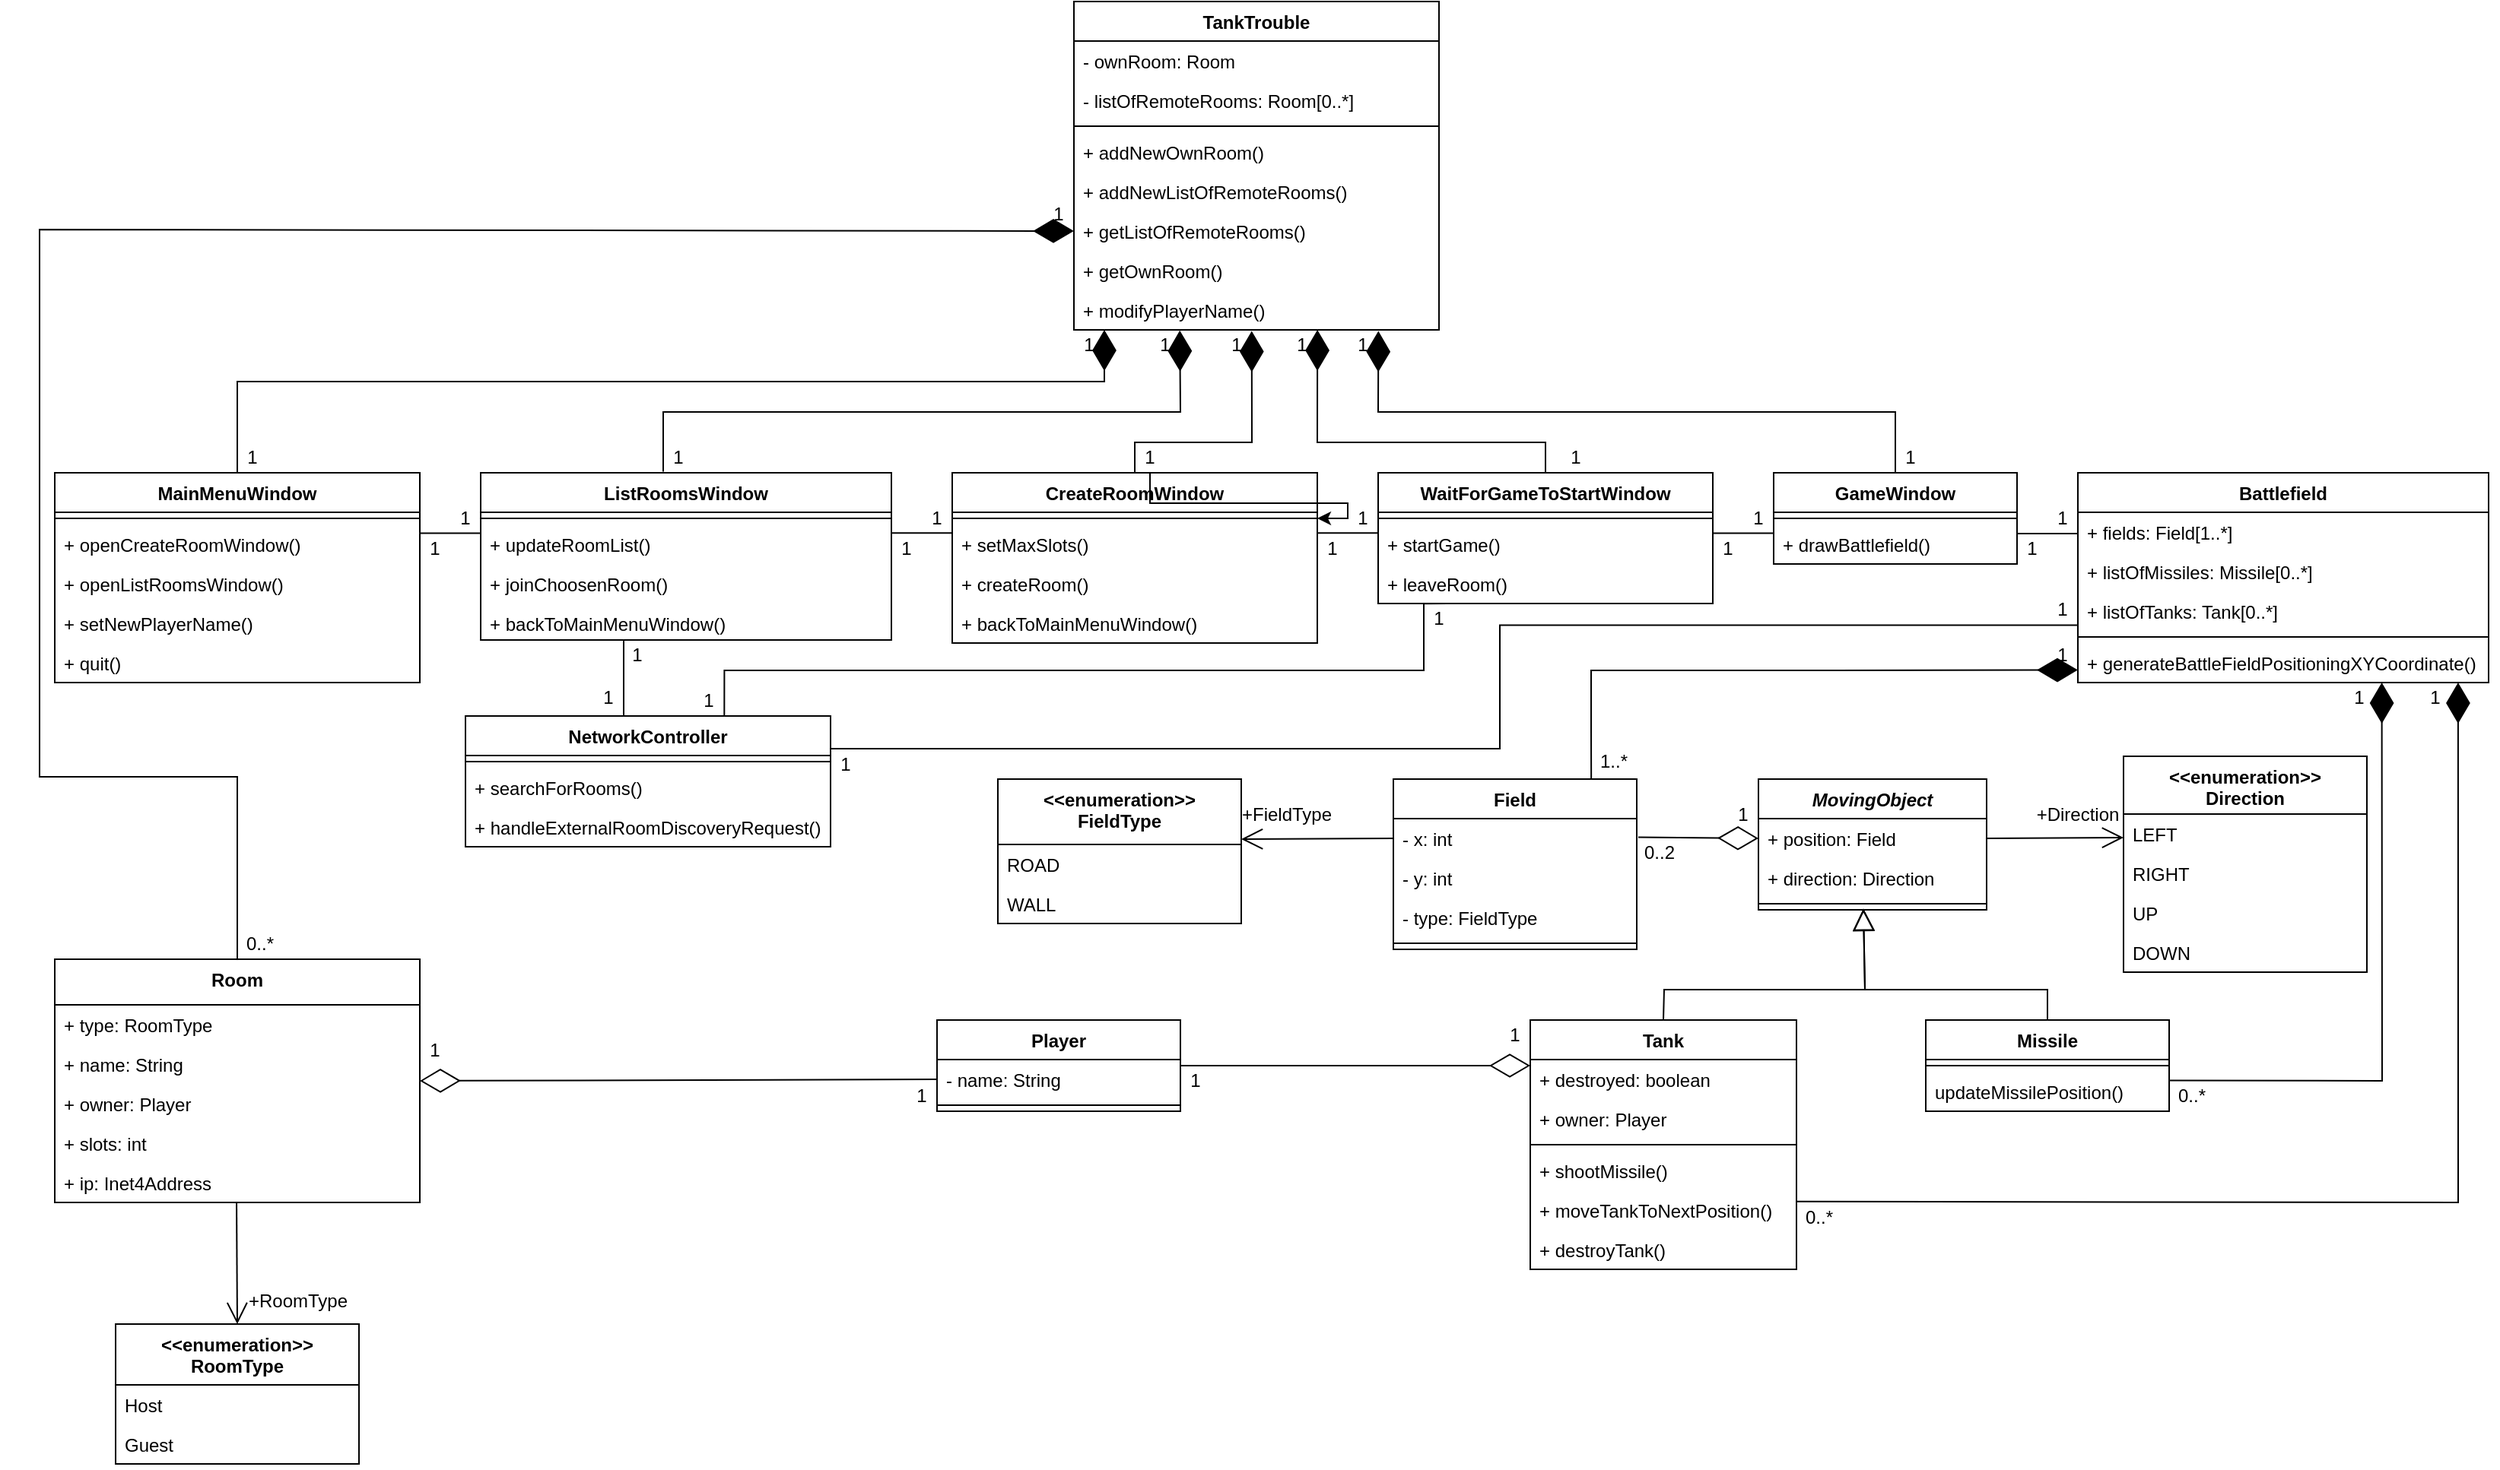 <mxfile version="17.4.2" type="device"><diagram id="C5RBs43oDa-KdzZeNtuy" name="Page-1"><mxGraphModel dx="1574" dy="1236" grid="1" gridSize="10" guides="1" tooltips="1" connect="1" arrows="1" fold="1" page="1" pageScale="1" pageWidth="827" pageHeight="1169" math="0" shadow="0"><root><mxCell id="WIyWlLk6GJQsqaUBKTNV-0"/><mxCell id="WIyWlLk6GJQsqaUBKTNV-1" parent="WIyWlLk6GJQsqaUBKTNV-0"/><mxCell id="-jOKE5m_U8Y6t2ILIKxy-20" value="MainMenuWindow" style="swimlane;fontStyle=1;align=center;verticalAlign=top;childLayout=stackLayout;horizontal=1;startSize=26;horizontalStack=0;resizeParent=1;resizeParentMax=0;resizeLast=0;collapsible=1;marginBottom=0;" parent="WIyWlLk6GJQsqaUBKTNV-1" vertex="1"><mxGeometry x="40" y="320" width="240" height="138" as="geometry"/></mxCell><mxCell id="-jOKE5m_U8Y6t2ILIKxy-22" value="" style="line;strokeWidth=1;fillColor=none;align=left;verticalAlign=middle;spacingTop=-1;spacingLeft=3;spacingRight=3;rotatable=0;labelPosition=right;points=[];portConstraint=eastwest;" parent="-jOKE5m_U8Y6t2ILIKxy-20" vertex="1"><mxGeometry y="26" width="240" height="8" as="geometry"/></mxCell><mxCell id="-jOKE5m_U8Y6t2ILIKxy-23" value="+ openCreateRoomWindow()" style="text;strokeColor=none;fillColor=none;align=left;verticalAlign=top;spacingLeft=4;spacingRight=4;overflow=hidden;rotatable=0;points=[[0,0.5],[1,0.5]];portConstraint=eastwest;" parent="-jOKE5m_U8Y6t2ILIKxy-20" vertex="1"><mxGeometry y="34" width="240" height="26" as="geometry"/></mxCell><mxCell id="-jOKE5m_U8Y6t2ILIKxy-24" value="+ openListRoomsWindow()" style="text;strokeColor=none;fillColor=none;align=left;verticalAlign=top;spacingLeft=4;spacingRight=4;overflow=hidden;rotatable=0;points=[[0,0.5],[1,0.5]];portConstraint=eastwest;" parent="-jOKE5m_U8Y6t2ILIKxy-20" vertex="1"><mxGeometry y="60" width="240" height="26" as="geometry"/></mxCell><mxCell id="-jOKE5m_U8Y6t2ILIKxy-25" value="+ setNewPlayerName()" style="text;strokeColor=none;fillColor=none;align=left;verticalAlign=top;spacingLeft=4;spacingRight=4;overflow=hidden;rotatable=0;points=[[0,0.5],[1,0.5]];portConstraint=eastwest;" parent="-jOKE5m_U8Y6t2ILIKxy-20" vertex="1"><mxGeometry y="86" width="240" height="26" as="geometry"/></mxCell><mxCell id="-jOKE5m_U8Y6t2ILIKxy-27" value="+ quit()" style="text;strokeColor=none;fillColor=none;align=left;verticalAlign=top;spacingLeft=4;spacingRight=4;overflow=hidden;rotatable=0;points=[[0,0.5],[1,0.5]];portConstraint=eastwest;" parent="-jOKE5m_U8Y6t2ILIKxy-20" vertex="1"><mxGeometry y="112" width="240" height="26" as="geometry"/></mxCell><mxCell id="-jOKE5m_U8Y6t2ILIKxy-28" value="CreateRoomWindow" style="swimlane;fontStyle=1;align=center;verticalAlign=top;childLayout=stackLayout;horizontal=1;startSize=26;horizontalStack=0;resizeParent=1;resizeParentMax=0;resizeLast=0;collapsible=1;marginBottom=0;" parent="WIyWlLk6GJQsqaUBKTNV-1" vertex="1"><mxGeometry x="630" y="320" width="240" height="112" as="geometry"/></mxCell><mxCell id="-jOKE5m_U8Y6t2ILIKxy-30" value="" style="line;strokeWidth=1;fillColor=none;align=left;verticalAlign=middle;spacingTop=-1;spacingLeft=3;spacingRight=3;rotatable=0;labelPosition=right;points=[];portConstraint=eastwest;" parent="-jOKE5m_U8Y6t2ILIKxy-28" vertex="1"><mxGeometry y="26" width="240" height="8" as="geometry"/></mxCell><mxCell id="-jOKE5m_U8Y6t2ILIKxy-32" value="+ setMaxSlots()" style="text;strokeColor=none;fillColor=none;align=left;verticalAlign=top;spacingLeft=4;spacingRight=4;overflow=hidden;rotatable=0;points=[[0,0.5],[1,0.5]];portConstraint=eastwest;" parent="-jOKE5m_U8Y6t2ILIKxy-28" vertex="1"><mxGeometry y="34" width="240" height="26" as="geometry"/></mxCell><mxCell id="-jOKE5m_U8Y6t2ILIKxy-33" value="+ createRoom()" style="text;strokeColor=none;fillColor=none;align=left;verticalAlign=top;spacingLeft=4;spacingRight=4;overflow=hidden;rotatable=0;points=[[0,0.5],[1,0.5]];portConstraint=eastwest;" parent="-jOKE5m_U8Y6t2ILIKxy-28" vertex="1"><mxGeometry y="60" width="240" height="26" as="geometry"/></mxCell><mxCell id="-jOKE5m_U8Y6t2ILIKxy-47" value="+ backToMainMenuWindow()" style="text;strokeColor=none;fillColor=none;align=left;verticalAlign=top;spacingLeft=4;spacingRight=4;overflow=hidden;rotatable=0;points=[[0,0.5],[1,0.5]];portConstraint=eastwest;" parent="-jOKE5m_U8Y6t2ILIKxy-28" vertex="1"><mxGeometry y="86" width="240" height="26" as="geometry"/></mxCell><mxCell id="-jOKE5m_U8Y6t2ILIKxy-42" value="ListRoomsWindow" style="swimlane;fontStyle=1;align=center;verticalAlign=top;childLayout=stackLayout;horizontal=1;startSize=26;horizontalStack=0;resizeParent=1;resizeParentMax=0;resizeLast=0;collapsible=1;marginBottom=0;" parent="WIyWlLk6GJQsqaUBKTNV-1" vertex="1"><mxGeometry x="320" y="320" width="270" height="110" as="geometry"/></mxCell><mxCell id="-jOKE5m_U8Y6t2ILIKxy-44" value="" style="line;strokeWidth=1;fillColor=none;align=left;verticalAlign=middle;spacingTop=-1;spacingLeft=3;spacingRight=3;rotatable=0;labelPosition=right;points=[];portConstraint=eastwest;" parent="-jOKE5m_U8Y6t2ILIKxy-42" vertex="1"><mxGeometry y="26" width="270" height="8" as="geometry"/></mxCell><mxCell id="-jOKE5m_U8Y6t2ILIKxy-45" value="+ updateRoomList()" style="text;strokeColor=none;fillColor=none;align=left;verticalAlign=top;spacingLeft=4;spacingRight=4;overflow=hidden;rotatable=0;points=[[0,0.5],[1,0.5]];portConstraint=eastwest;" parent="-jOKE5m_U8Y6t2ILIKxy-42" vertex="1"><mxGeometry y="34" width="270" height="26" as="geometry"/></mxCell><mxCell id="-jOKE5m_U8Y6t2ILIKxy-46" value="+ joinChoosenRoom()" style="text;strokeColor=none;fillColor=none;align=left;verticalAlign=top;spacingLeft=4;spacingRight=4;overflow=hidden;rotatable=0;points=[[0,0.5],[1,0.5]];portConstraint=eastwest;" parent="-jOKE5m_U8Y6t2ILIKxy-42" vertex="1"><mxGeometry y="60" width="270" height="26" as="geometry"/></mxCell><mxCell id="-jOKE5m_U8Y6t2ILIKxy-48" value="+ backToMainMenuWindow()" style="text;strokeColor=none;fillColor=none;align=left;verticalAlign=top;spacingLeft=4;spacingRight=4;overflow=hidden;rotatable=0;points=[[0,0.5],[1,0.5]];portConstraint=eastwest;" parent="-jOKE5m_U8Y6t2ILIKxy-42" vertex="1"><mxGeometry y="86" width="270" height="24" as="geometry"/></mxCell><mxCell id="-jOKE5m_U8Y6t2ILIKxy-49" value="NetworkController" style="swimlane;fontStyle=1;align=center;verticalAlign=top;childLayout=stackLayout;horizontal=1;startSize=26;horizontalStack=0;resizeParent=1;resizeParentMax=0;resizeLast=0;collapsible=1;marginBottom=0;" parent="WIyWlLk6GJQsqaUBKTNV-1" vertex="1"><mxGeometry x="310" y="480" width="240" height="86" as="geometry"/></mxCell><mxCell id="-jOKE5m_U8Y6t2ILIKxy-51" value="" style="line;strokeWidth=1;fillColor=none;align=left;verticalAlign=middle;spacingTop=-1;spacingLeft=3;spacingRight=3;rotatable=0;labelPosition=right;points=[];portConstraint=eastwest;" parent="-jOKE5m_U8Y6t2ILIKxy-49" vertex="1"><mxGeometry y="26" width="240" height="8" as="geometry"/></mxCell><mxCell id="-jOKE5m_U8Y6t2ILIKxy-52" value="+ searchForRooms()" style="text;strokeColor=none;fillColor=none;align=left;verticalAlign=top;spacingLeft=4;spacingRight=4;overflow=hidden;rotatable=0;points=[[0,0.5],[1,0.5]];portConstraint=eastwest;" parent="-jOKE5m_U8Y6t2ILIKxy-49" vertex="1"><mxGeometry y="34" width="240" height="26" as="geometry"/></mxCell><mxCell id="-jOKE5m_U8Y6t2ILIKxy-106" value="+ handleExternalRoomDiscoveryRequest()" style="text;strokeColor=none;fillColor=none;align=left;verticalAlign=top;spacingLeft=4;spacingRight=4;overflow=hidden;rotatable=0;points=[[0,0.5],[1,0.5]];portConstraint=eastwest;" parent="-jOKE5m_U8Y6t2ILIKxy-49" vertex="1"><mxGeometry y="60" width="240" height="26" as="geometry"/></mxCell><mxCell id="-jOKE5m_U8Y6t2ILIKxy-57" value="WaitForGameToStartWindow" style="swimlane;fontStyle=1;align=center;verticalAlign=top;childLayout=stackLayout;horizontal=1;startSize=26;horizontalStack=0;resizeParent=1;resizeParentMax=0;resizeLast=0;collapsible=1;marginBottom=0;" parent="WIyWlLk6GJQsqaUBKTNV-1" vertex="1"><mxGeometry x="910" y="320" width="220" height="86" as="geometry"/></mxCell><mxCell id="-jOKE5m_U8Y6t2ILIKxy-59" value="" style="line;strokeWidth=1;fillColor=none;align=left;verticalAlign=middle;spacingTop=-1;spacingLeft=3;spacingRight=3;rotatable=0;labelPosition=right;points=[];portConstraint=eastwest;" parent="-jOKE5m_U8Y6t2ILIKxy-57" vertex="1"><mxGeometry y="26" width="220" height="8" as="geometry"/></mxCell><mxCell id="-jOKE5m_U8Y6t2ILIKxy-60" value="+ startGame()" style="text;strokeColor=none;fillColor=none;align=left;verticalAlign=top;spacingLeft=4;spacingRight=4;overflow=hidden;rotatable=0;points=[[0,0.5],[1,0.5]];portConstraint=eastwest;" parent="-jOKE5m_U8Y6t2ILIKxy-57" vertex="1"><mxGeometry y="34" width="220" height="26" as="geometry"/></mxCell><mxCell id="-jOKE5m_U8Y6t2ILIKxy-103" value="+ leaveRoom()" style="text;strokeColor=none;fillColor=none;align=left;verticalAlign=top;spacingLeft=4;spacingRight=4;overflow=hidden;rotatable=0;points=[[0,0.5],[1,0.5]];portConstraint=eastwest;" parent="-jOKE5m_U8Y6t2ILIKxy-57" vertex="1"><mxGeometry y="60" width="220" height="26" as="geometry"/></mxCell><mxCell id="-jOKE5m_U8Y6t2ILIKxy-61" value="Room" style="swimlane;fontStyle=1;align=center;verticalAlign=top;childLayout=stackLayout;horizontal=1;startSize=30;horizontalStack=0;resizeParent=1;resizeParentMax=0;resizeLast=0;collapsible=1;marginBottom=0;" parent="WIyWlLk6GJQsqaUBKTNV-1" vertex="1"><mxGeometry x="40" y="640" width="240" height="160" as="geometry"/></mxCell><mxCell id="-jOKE5m_U8Y6t2ILIKxy-62" value="+ type: RoomType" style="text;strokeColor=none;fillColor=none;align=left;verticalAlign=top;spacingLeft=4;spacingRight=4;overflow=hidden;rotatable=0;points=[[0,0.5],[1,0.5]];portConstraint=eastwest;" parent="-jOKE5m_U8Y6t2ILIKxy-61" vertex="1"><mxGeometry y="30" width="240" height="26" as="geometry"/></mxCell><mxCell id="-jOKE5m_U8Y6t2ILIKxy-66" value="+ name: String" style="text;strokeColor=none;fillColor=none;align=left;verticalAlign=top;spacingLeft=4;spacingRight=4;overflow=hidden;rotatable=0;points=[[0,0.5],[1,0.5]];portConstraint=eastwest;" parent="-jOKE5m_U8Y6t2ILIKxy-61" vertex="1"><mxGeometry y="56" width="240" height="26" as="geometry"/></mxCell><mxCell id="-jOKE5m_U8Y6t2ILIKxy-67" value="+ owner: Player" style="text;strokeColor=none;fillColor=none;align=left;verticalAlign=top;spacingLeft=4;spacingRight=4;overflow=hidden;rotatable=0;points=[[0,0.5],[1,0.5]];portConstraint=eastwest;" parent="-jOKE5m_U8Y6t2ILIKxy-61" vertex="1"><mxGeometry y="82" width="240" height="26" as="geometry"/></mxCell><mxCell id="-jOKE5m_U8Y6t2ILIKxy-68" value="+ slots: int" style="text;strokeColor=none;fillColor=none;align=left;verticalAlign=top;spacingLeft=4;spacingRight=4;overflow=hidden;rotatable=0;points=[[0,0.5],[1,0.5]];portConstraint=eastwest;" parent="-jOKE5m_U8Y6t2ILIKxy-61" vertex="1"><mxGeometry y="108" width="240" height="26" as="geometry"/></mxCell><mxCell id="-jOKE5m_U8Y6t2ILIKxy-69" value="+ ip: Inet4Address" style="text;strokeColor=none;fillColor=none;align=left;verticalAlign=top;spacingLeft=4;spacingRight=4;overflow=hidden;rotatable=0;points=[[0,0.5],[1,0.5]];portConstraint=eastwest;" parent="-jOKE5m_U8Y6t2ILIKxy-61" vertex="1"><mxGeometry y="134" width="240" height="26" as="geometry"/></mxCell><mxCell id="-jOKE5m_U8Y6t2ILIKxy-70" value="&lt;&lt;enumeration&gt;&gt;&#10;RoomType" style="swimlane;fontStyle=1;align=center;verticalAlign=top;childLayout=stackLayout;horizontal=1;startSize=40;horizontalStack=0;resizeParent=1;resizeParentMax=0;resizeLast=0;collapsible=1;marginBottom=0;" parent="WIyWlLk6GJQsqaUBKTNV-1" vertex="1"><mxGeometry x="80" y="880" width="160" height="92" as="geometry"/></mxCell><mxCell id="-jOKE5m_U8Y6t2ILIKxy-71" value="Host" style="text;strokeColor=none;fillColor=none;align=left;verticalAlign=top;spacingLeft=4;spacingRight=4;overflow=hidden;rotatable=0;points=[[0,0.5],[1,0.5]];portConstraint=eastwest;" parent="-jOKE5m_U8Y6t2ILIKxy-70" vertex="1"><mxGeometry y="40" width="160" height="26" as="geometry"/></mxCell><mxCell id="-jOKE5m_U8Y6t2ILIKxy-74" value="Guest" style="text;strokeColor=none;fillColor=none;align=left;verticalAlign=top;spacingLeft=4;spacingRight=4;overflow=hidden;rotatable=0;points=[[0,0.5],[1,0.5]];portConstraint=eastwest;" parent="-jOKE5m_U8Y6t2ILIKxy-70" vertex="1"><mxGeometry y="66" width="160" height="26" as="geometry"/></mxCell><mxCell id="-jOKE5m_U8Y6t2ILIKxy-83" value="TankTrouble" style="swimlane;fontStyle=1;align=center;verticalAlign=top;childLayout=stackLayout;horizontal=1;startSize=26;horizontalStack=0;resizeParent=1;resizeParentMax=0;resizeLast=0;collapsible=1;marginBottom=0;" parent="WIyWlLk6GJQsqaUBKTNV-1" vertex="1"><mxGeometry x="710" y="10" width="240" height="216" as="geometry"/></mxCell><mxCell id="-jOKE5m_U8Y6t2ILIKxy-84" value="- ownRoom: Room" style="text;strokeColor=none;fillColor=none;align=left;verticalAlign=top;spacingLeft=4;spacingRight=4;overflow=hidden;rotatable=0;points=[[0,0.5],[1,0.5]];portConstraint=eastwest;" parent="-jOKE5m_U8Y6t2ILIKxy-83" vertex="1"><mxGeometry y="26" width="240" height="26" as="geometry"/></mxCell><mxCell id="-jOKE5m_U8Y6t2ILIKxy-87" value="- listOfRemoteRooms: Room[0..*]" style="text;strokeColor=none;fillColor=none;align=left;verticalAlign=top;spacingLeft=4;spacingRight=4;overflow=hidden;rotatable=0;points=[[0,0.5],[1,0.5]];portConstraint=eastwest;" parent="-jOKE5m_U8Y6t2ILIKxy-83" vertex="1"><mxGeometry y="52" width="240" height="26" as="geometry"/></mxCell><mxCell id="-jOKE5m_U8Y6t2ILIKxy-85" value="" style="line;strokeWidth=1;fillColor=none;align=left;verticalAlign=middle;spacingTop=-1;spacingLeft=3;spacingRight=3;rotatable=0;labelPosition=right;points=[];portConstraint=eastwest;" parent="-jOKE5m_U8Y6t2ILIKxy-83" vertex="1"><mxGeometry y="78" width="240" height="8" as="geometry"/></mxCell><mxCell id="-jOKE5m_U8Y6t2ILIKxy-86" value="+ addNewOwnRoom()" style="text;strokeColor=none;fillColor=none;align=left;verticalAlign=top;spacingLeft=4;spacingRight=4;overflow=hidden;rotatable=0;points=[[0,0.5],[1,0.5]];portConstraint=eastwest;" parent="-jOKE5m_U8Y6t2ILIKxy-83" vertex="1"><mxGeometry y="86" width="240" height="26" as="geometry"/></mxCell><mxCell id="-jOKE5m_U8Y6t2ILIKxy-89" value="+ addNewListOfRemoteRooms()" style="text;strokeColor=none;fillColor=none;align=left;verticalAlign=top;spacingLeft=4;spacingRight=4;overflow=hidden;rotatable=0;points=[[0,0.5],[1,0.5]];portConstraint=eastwest;" parent="-jOKE5m_U8Y6t2ILIKxy-83" vertex="1"><mxGeometry y="112" width="240" height="26" as="geometry"/></mxCell><mxCell id="-jOKE5m_U8Y6t2ILIKxy-90" value="+ getListOfRemoteRooms()" style="text;strokeColor=none;fillColor=none;align=left;verticalAlign=top;spacingLeft=4;spacingRight=4;overflow=hidden;rotatable=0;points=[[0,0.5],[1,0.5]];portConstraint=eastwest;" parent="-jOKE5m_U8Y6t2ILIKxy-83" vertex="1"><mxGeometry y="138" width="240" height="26" as="geometry"/></mxCell><mxCell id="-jOKE5m_U8Y6t2ILIKxy-98" value="+ getOwnRoom()" style="text;strokeColor=none;fillColor=none;align=left;verticalAlign=top;spacingLeft=4;spacingRight=4;overflow=hidden;rotatable=0;points=[[0,0.5],[1,0.5]];portConstraint=eastwest;" parent="-jOKE5m_U8Y6t2ILIKxy-83" vertex="1"><mxGeometry y="164" width="240" height="26" as="geometry"/></mxCell><mxCell id="-jOKE5m_U8Y6t2ILIKxy-170" value="+ modifyPlayerName()" style="text;strokeColor=none;fillColor=none;align=left;verticalAlign=top;spacingLeft=4;spacingRight=4;overflow=hidden;rotatable=0;points=[[0,0.5],[1,0.5]];portConstraint=eastwest;" parent="-jOKE5m_U8Y6t2ILIKxy-83" vertex="1"><mxGeometry y="190" width="240" height="26" as="geometry"/></mxCell><mxCell id="-jOKE5m_U8Y6t2ILIKxy-108" value="MovingObject" style="swimlane;fontStyle=3;align=center;verticalAlign=top;childLayout=stackLayout;horizontal=1;startSize=26;horizontalStack=0;resizeParent=1;resizeParentMax=0;resizeLast=0;collapsible=1;marginBottom=0;" parent="WIyWlLk6GJQsqaUBKTNV-1" vertex="1"><mxGeometry x="1160" y="521.5" width="150" height="86" as="geometry"/></mxCell><mxCell id="-jOKE5m_U8Y6t2ILIKxy-109" value="+ position: Field" style="text;strokeColor=none;fillColor=none;align=left;verticalAlign=top;spacingLeft=4;spacingRight=4;overflow=hidden;rotatable=0;points=[[0,0.5],[1,0.5]];portConstraint=eastwest;" parent="-jOKE5m_U8Y6t2ILIKxy-108" vertex="1"><mxGeometry y="26" width="150" height="26" as="geometry"/></mxCell><mxCell id="xq6h-6DYvFHMEl8rhyTp-22" value="" style="endArrow=diamondThin;endFill=0;endSize=24;html=1;rounded=0;entryX=0;entryY=0.5;entryDx=0;entryDy=0;" parent="-jOKE5m_U8Y6t2ILIKxy-108" target="-jOKE5m_U8Y6t2ILIKxy-109" edge="1"><mxGeometry width="160" relative="1" as="geometry"><mxPoint x="-79" y="38.29" as="sourcePoint"/><mxPoint x="-30" y="38.5" as="targetPoint"/><Array as="points"/></mxGeometry></mxCell><mxCell id="-jOKE5m_U8Y6t2ILIKxy-112" value="+ direction: Direction" style="text;strokeColor=none;fillColor=none;align=left;verticalAlign=top;spacingLeft=4;spacingRight=4;overflow=hidden;rotatable=0;points=[[0,0.5],[1,0.5]];portConstraint=eastwest;" parent="-jOKE5m_U8Y6t2ILIKxy-108" vertex="1"><mxGeometry y="52" width="150" height="26" as="geometry"/></mxCell><mxCell id="-jOKE5m_U8Y6t2ILIKxy-110" value="" style="line;strokeWidth=1;fillColor=none;align=left;verticalAlign=middle;spacingTop=-1;spacingLeft=3;spacingRight=3;rotatable=0;labelPosition=right;points=[];portConstraint=eastwest;" parent="-jOKE5m_U8Y6t2ILIKxy-108" vertex="1"><mxGeometry y="78" width="150" height="8" as="geometry"/></mxCell><mxCell id="-jOKE5m_U8Y6t2ILIKxy-113" value="&lt;&lt;enumeration&gt;&gt;&#10;Direction" style="swimlane;fontStyle=1;align=center;verticalAlign=top;childLayout=stackLayout;horizontal=1;startSize=38;horizontalStack=0;resizeParent=1;resizeParentMax=0;resizeLast=0;collapsible=1;marginBottom=0;" parent="WIyWlLk6GJQsqaUBKTNV-1" vertex="1"><mxGeometry x="1400" y="506.5" width="160" height="142" as="geometry"/></mxCell><mxCell id="-jOKE5m_U8Y6t2ILIKxy-118" value="LEFT" style="text;strokeColor=none;fillColor=none;align=left;verticalAlign=top;spacingLeft=4;spacingRight=4;overflow=hidden;rotatable=0;points=[[0,0.5],[1,0.5]];portConstraint=eastwest;" parent="-jOKE5m_U8Y6t2ILIKxy-113" vertex="1"><mxGeometry y="38" width="160" height="26" as="geometry"/></mxCell><mxCell id="-jOKE5m_U8Y6t2ILIKxy-119" value="RIGHT" style="text;strokeColor=none;fillColor=none;align=left;verticalAlign=top;spacingLeft=4;spacingRight=4;overflow=hidden;rotatable=0;points=[[0,0.5],[1,0.5]];portConstraint=eastwest;" parent="-jOKE5m_U8Y6t2ILIKxy-113" vertex="1"><mxGeometry y="64" width="160" height="26" as="geometry"/></mxCell><mxCell id="-jOKE5m_U8Y6t2ILIKxy-114" value="UP" style="text;strokeColor=none;fillColor=none;align=left;verticalAlign=top;spacingLeft=4;spacingRight=4;overflow=hidden;rotatable=0;points=[[0,0.5],[1,0.5]];portConstraint=eastwest;" parent="-jOKE5m_U8Y6t2ILIKxy-113" vertex="1"><mxGeometry y="90" width="160" height="26" as="geometry"/></mxCell><mxCell id="-jOKE5m_U8Y6t2ILIKxy-117" value="DOWN" style="text;strokeColor=none;fillColor=none;align=left;verticalAlign=top;spacingLeft=4;spacingRight=4;overflow=hidden;rotatable=0;points=[[0,0.5],[1,0.5]];portConstraint=eastwest;" parent="-jOKE5m_U8Y6t2ILIKxy-113" vertex="1"><mxGeometry y="116" width="160" height="26" as="geometry"/></mxCell><mxCell id="-jOKE5m_U8Y6t2ILIKxy-120" value="Tank" style="swimlane;fontStyle=1;align=center;verticalAlign=top;childLayout=stackLayout;horizontal=1;startSize=26;horizontalStack=0;resizeParent=1;resizeParentMax=0;resizeLast=0;collapsible=1;marginBottom=0;" parent="WIyWlLk6GJQsqaUBKTNV-1" vertex="1"><mxGeometry x="1010" y="680" width="175" height="164" as="geometry"/></mxCell><mxCell id="-jOKE5m_U8Y6t2ILIKxy-121" value="+ destroyed: boolean" style="text;strokeColor=none;fillColor=none;align=left;verticalAlign=top;spacingLeft=4;spacingRight=4;overflow=hidden;rotatable=0;points=[[0,0.5],[1,0.5]];portConstraint=eastwest;" parent="-jOKE5m_U8Y6t2ILIKxy-120" vertex="1"><mxGeometry y="26" width="175" height="26" as="geometry"/></mxCell><mxCell id="-jOKE5m_U8Y6t2ILIKxy-128" value="+ owner: Player" style="text;strokeColor=none;fillColor=none;align=left;verticalAlign=top;spacingLeft=4;spacingRight=4;overflow=hidden;rotatable=0;points=[[0,0.5],[1,0.5]];portConstraint=eastwest;" parent="-jOKE5m_U8Y6t2ILIKxy-120" vertex="1"><mxGeometry y="52" width="175" height="26" as="geometry"/></mxCell><mxCell id="-jOKE5m_U8Y6t2ILIKxy-122" value="" style="line;strokeWidth=1;fillColor=none;align=left;verticalAlign=middle;spacingTop=-1;spacingLeft=3;spacingRight=3;rotatable=0;labelPosition=right;points=[];portConstraint=eastwest;" parent="-jOKE5m_U8Y6t2ILIKxy-120" vertex="1"><mxGeometry y="78" width="175" height="8" as="geometry"/></mxCell><mxCell id="-jOKE5m_U8Y6t2ILIKxy-123" value="+ shootMissile()" style="text;strokeColor=none;fillColor=none;align=left;verticalAlign=top;spacingLeft=4;spacingRight=4;overflow=hidden;rotatable=0;points=[[0,0.5],[1,0.5]];portConstraint=eastwest;" parent="-jOKE5m_U8Y6t2ILIKxy-120" vertex="1"><mxGeometry y="86" width="175" height="26" as="geometry"/></mxCell><mxCell id="-jOKE5m_U8Y6t2ILIKxy-129" value="+ moveTankToNextPosition()" style="text;strokeColor=none;fillColor=none;align=left;verticalAlign=top;spacingLeft=4;spacingRight=4;overflow=hidden;rotatable=0;points=[[0,0.5],[1,0.5]];portConstraint=eastwest;" parent="-jOKE5m_U8Y6t2ILIKxy-120" vertex="1"><mxGeometry y="112" width="175" height="26" as="geometry"/></mxCell><mxCell id="-jOKE5m_U8Y6t2ILIKxy-130" value="+ destroyTank()" style="text;strokeColor=none;fillColor=none;align=left;verticalAlign=top;spacingLeft=4;spacingRight=4;overflow=hidden;rotatable=0;points=[[0,0.5],[1,0.5]];portConstraint=eastwest;" parent="-jOKE5m_U8Y6t2ILIKxy-120" vertex="1"><mxGeometry y="138" width="175" height="26" as="geometry"/></mxCell><mxCell id="-jOKE5m_U8Y6t2ILIKxy-124" value="Missile" style="swimlane;fontStyle=1;align=center;verticalAlign=top;childLayout=stackLayout;horizontal=1;startSize=26;horizontalStack=0;resizeParent=1;resizeParentMax=0;resizeLast=0;collapsible=1;marginBottom=0;" parent="WIyWlLk6GJQsqaUBKTNV-1" vertex="1"><mxGeometry x="1270" y="680" width="160" height="60" as="geometry"/></mxCell><mxCell id="-jOKE5m_U8Y6t2ILIKxy-126" value="" style="line;strokeWidth=1;fillColor=none;align=left;verticalAlign=middle;spacingTop=-1;spacingLeft=3;spacingRight=3;rotatable=0;labelPosition=right;points=[];portConstraint=eastwest;" parent="-jOKE5m_U8Y6t2ILIKxy-124" vertex="1"><mxGeometry y="26" width="160" height="8" as="geometry"/></mxCell><mxCell id="-jOKE5m_U8Y6t2ILIKxy-127" value="updateMissilePosition()" style="text;strokeColor=none;fillColor=none;align=left;verticalAlign=top;spacingLeft=4;spacingRight=4;overflow=hidden;rotatable=0;points=[[0,0.5],[1,0.5]];portConstraint=eastwest;" parent="-jOKE5m_U8Y6t2ILIKxy-124" vertex="1"><mxGeometry y="34" width="160" height="26" as="geometry"/></mxCell><mxCell id="-jOKE5m_U8Y6t2ILIKxy-131" value="Battlefield" style="swimlane;fontStyle=1;align=center;verticalAlign=top;childLayout=stackLayout;horizontal=1;startSize=26;horizontalStack=0;resizeParent=1;resizeParentMax=0;resizeLast=0;collapsible=1;marginBottom=0;" parent="WIyWlLk6GJQsqaUBKTNV-1" vertex="1"><mxGeometry x="1370" y="320" width="270" height="138" as="geometry"/></mxCell><mxCell id="-jOKE5m_U8Y6t2ILIKxy-132" value="+ fields: Field[1..*]" style="text;strokeColor=none;fillColor=none;align=left;verticalAlign=top;spacingLeft=4;spacingRight=4;overflow=hidden;rotatable=0;points=[[0,0.5],[1,0.5]];portConstraint=eastwest;" parent="-jOKE5m_U8Y6t2ILIKxy-131" vertex="1"><mxGeometry y="26" width="270" height="26" as="geometry"/></mxCell><mxCell id="-jOKE5m_U8Y6t2ILIKxy-163" value="+ listOfMissiles: Missile[0..*]" style="text;strokeColor=none;fillColor=none;align=left;verticalAlign=top;spacingLeft=4;spacingRight=4;overflow=hidden;rotatable=0;points=[[0,0.5],[1,0.5]];portConstraint=eastwest;" parent="-jOKE5m_U8Y6t2ILIKxy-131" vertex="1"><mxGeometry y="52" width="270" height="26" as="geometry"/></mxCell><mxCell id="-jOKE5m_U8Y6t2ILIKxy-164" value="+ listOfTanks: Tank[0..*]" style="text;strokeColor=none;fillColor=none;align=left;verticalAlign=top;spacingLeft=4;spacingRight=4;overflow=hidden;rotatable=0;points=[[0,0.5],[1,0.5]];portConstraint=eastwest;" parent="-jOKE5m_U8Y6t2ILIKxy-131" vertex="1"><mxGeometry y="78" width="270" height="26" as="geometry"/></mxCell><mxCell id="-jOKE5m_U8Y6t2ILIKxy-133" value="" style="line;strokeWidth=1;fillColor=none;align=left;verticalAlign=middle;spacingTop=-1;spacingLeft=3;spacingRight=3;rotatable=0;labelPosition=right;points=[];portConstraint=eastwest;" parent="-jOKE5m_U8Y6t2ILIKxy-131" vertex="1"><mxGeometry y="104" width="270" height="8" as="geometry"/></mxCell><mxCell id="-jOKE5m_U8Y6t2ILIKxy-134" value="+ generateBattleFieldPositioningXYCoordinate()" style="text;strokeColor=none;fillColor=none;align=left;verticalAlign=top;spacingLeft=4;spacingRight=4;overflow=hidden;rotatable=0;points=[[0,0.5],[1,0.5]];portConstraint=eastwest;" parent="-jOKE5m_U8Y6t2ILIKxy-131" vertex="1"><mxGeometry y="112" width="270" height="26" as="geometry"/></mxCell><mxCell id="-jOKE5m_U8Y6t2ILIKxy-135" value="Field" style="swimlane;fontStyle=1;align=center;verticalAlign=top;childLayout=stackLayout;horizontal=1;startSize=26;horizontalStack=0;resizeParent=1;resizeParentMax=0;resizeLast=0;collapsible=1;marginBottom=0;" parent="WIyWlLk6GJQsqaUBKTNV-1" vertex="1"><mxGeometry x="920" y="521.5" width="160" height="112" as="geometry"/></mxCell><mxCell id="-jOKE5m_U8Y6t2ILIKxy-136" value="- x: int" style="text;strokeColor=none;fillColor=none;align=left;verticalAlign=top;spacingLeft=4;spacingRight=4;overflow=hidden;rotatable=0;points=[[0,0.5],[1,0.5]];portConstraint=eastwest;" parent="-jOKE5m_U8Y6t2ILIKxy-135" vertex="1"><mxGeometry y="26" width="160" height="26" as="geometry"/></mxCell><mxCell id="-jOKE5m_U8Y6t2ILIKxy-139" value="- y: int" style="text;strokeColor=none;fillColor=none;align=left;verticalAlign=top;spacingLeft=4;spacingRight=4;overflow=hidden;rotatable=0;points=[[0,0.5],[1,0.5]];portConstraint=eastwest;" parent="-jOKE5m_U8Y6t2ILIKxy-135" vertex="1"><mxGeometry y="52" width="160" height="26" as="geometry"/></mxCell><mxCell id="-jOKE5m_U8Y6t2ILIKxy-140" value="- type: FieldType" style="text;strokeColor=none;fillColor=none;align=left;verticalAlign=top;spacingLeft=4;spacingRight=4;overflow=hidden;rotatable=0;points=[[0,0.5],[1,0.5]];portConstraint=eastwest;" parent="-jOKE5m_U8Y6t2ILIKxy-135" vertex="1"><mxGeometry y="78" width="160" height="26" as="geometry"/></mxCell><mxCell id="-jOKE5m_U8Y6t2ILIKxy-137" value="" style="line;strokeWidth=1;fillColor=none;align=left;verticalAlign=middle;spacingTop=-1;spacingLeft=3;spacingRight=3;rotatable=0;labelPosition=right;points=[];portConstraint=eastwest;" parent="-jOKE5m_U8Y6t2ILIKxy-135" vertex="1"><mxGeometry y="104" width="160" height="8" as="geometry"/></mxCell><mxCell id="-jOKE5m_U8Y6t2ILIKxy-146" value="&lt;&lt;enumeration&gt;&gt;&#10;FieldType" style="swimlane;fontStyle=1;align=center;verticalAlign=top;childLayout=stackLayout;horizontal=1;startSize=43;horizontalStack=0;resizeParent=1;resizeParentMax=0;resizeLast=0;collapsible=1;marginBottom=0;" parent="WIyWlLk6GJQsqaUBKTNV-1" vertex="1"><mxGeometry x="660" y="521.5" width="160" height="95" as="geometry"/></mxCell><mxCell id="-jOKE5m_U8Y6t2ILIKxy-147" value="ROAD" style="text;strokeColor=none;fillColor=none;align=left;verticalAlign=top;spacingLeft=4;spacingRight=4;overflow=hidden;rotatable=0;points=[[0,0.5],[1,0.5]];portConstraint=eastwest;" parent="-jOKE5m_U8Y6t2ILIKxy-146" vertex="1"><mxGeometry y="43" width="160" height="26" as="geometry"/></mxCell><mxCell id="-jOKE5m_U8Y6t2ILIKxy-150" value="WALL" style="text;strokeColor=none;fillColor=none;align=left;verticalAlign=top;spacingLeft=4;spacingRight=4;overflow=hidden;rotatable=0;points=[[0,0.5],[1,0.5]];portConstraint=eastwest;" parent="-jOKE5m_U8Y6t2ILIKxy-146" vertex="1"><mxGeometry y="69" width="160" height="26" as="geometry"/></mxCell><mxCell id="-jOKE5m_U8Y6t2ILIKxy-158" value="GameWindow" style="swimlane;fontStyle=1;align=center;verticalAlign=top;childLayout=stackLayout;horizontal=1;startSize=26;horizontalStack=0;resizeParent=1;resizeParentMax=0;resizeLast=0;collapsible=1;marginBottom=0;" parent="WIyWlLk6GJQsqaUBKTNV-1" vertex="1"><mxGeometry x="1170" y="320" width="160" height="60" as="geometry"/></mxCell><mxCell id="-jOKE5m_U8Y6t2ILIKxy-160" value="" style="line;strokeWidth=1;fillColor=none;align=left;verticalAlign=middle;spacingTop=-1;spacingLeft=3;spacingRight=3;rotatable=0;labelPosition=right;points=[];portConstraint=eastwest;" parent="-jOKE5m_U8Y6t2ILIKxy-158" vertex="1"><mxGeometry y="26" width="160" height="8" as="geometry"/></mxCell><mxCell id="-jOKE5m_U8Y6t2ILIKxy-161" value="+ drawBattlefield()" style="text;strokeColor=none;fillColor=none;align=left;verticalAlign=top;spacingLeft=4;spacingRight=4;overflow=hidden;rotatable=0;points=[[0,0.5],[1,0.5]];portConstraint=eastwest;" parent="-jOKE5m_U8Y6t2ILIKxy-158" vertex="1"><mxGeometry y="34" width="160" height="26" as="geometry"/></mxCell><mxCell id="-jOKE5m_U8Y6t2ILIKxy-166" value="Player" style="swimlane;fontStyle=1;align=center;verticalAlign=top;childLayout=stackLayout;horizontal=1;startSize=26;horizontalStack=0;resizeParent=1;resizeParentMax=0;resizeLast=0;collapsible=1;marginBottom=0;" parent="WIyWlLk6GJQsqaUBKTNV-1" vertex="1"><mxGeometry x="620" y="680" width="160" height="60" as="geometry"/></mxCell><mxCell id="-jOKE5m_U8Y6t2ILIKxy-167" value="- name: String" style="text;strokeColor=none;fillColor=none;align=left;verticalAlign=top;spacingLeft=4;spacingRight=4;overflow=hidden;rotatable=0;points=[[0,0.5],[1,0.5]];portConstraint=eastwest;" parent="-jOKE5m_U8Y6t2ILIKxy-166" vertex="1"><mxGeometry y="26" width="160" height="26" as="geometry"/></mxCell><mxCell id="-jOKE5m_U8Y6t2ILIKxy-168" value="" style="line;strokeWidth=1;fillColor=none;align=left;verticalAlign=middle;spacingTop=-1;spacingLeft=3;spacingRight=3;rotatable=0;labelPosition=right;points=[];portConstraint=eastwest;" parent="-jOKE5m_U8Y6t2ILIKxy-166" vertex="1"><mxGeometry y="52" width="160" height="8" as="geometry"/></mxCell><mxCell id="xq6h-6DYvFHMEl8rhyTp-6" value="" style="endArrow=open;endFill=1;endSize=12;html=1;rounded=0;entryX=0.5;entryY=0;entryDx=0;entryDy=0;exitX=0.498;exitY=0.988;exitDx=0;exitDy=0;exitPerimeter=0;" parent="WIyWlLk6GJQsqaUBKTNV-1" source="-jOKE5m_U8Y6t2ILIKxy-69" target="-jOKE5m_U8Y6t2ILIKxy-70" edge="1"><mxGeometry width="160" relative="1" as="geometry"><mxPoint x="160" y="810" as="sourcePoint"/><mxPoint x="470" y="860" as="targetPoint"/></mxGeometry></mxCell><mxCell id="xq6h-6DYvFHMEl8rhyTp-7" value="+RoomType" style="text;html=1;strokeColor=none;fillColor=none;align=center;verticalAlign=middle;whiteSpace=wrap;rounded=0;" parent="WIyWlLk6GJQsqaUBKTNV-1" vertex="1"><mxGeometry x="170" y="850" width="60" height="30" as="geometry"/></mxCell><mxCell id="xq6h-6DYvFHMEl8rhyTp-8" value="" style="endArrow=diamondThin;endFill=0;endSize=24;html=1;rounded=0;exitX=0;exitY=0.5;exitDx=0;exitDy=0;" parent="WIyWlLk6GJQsqaUBKTNV-1" source="-jOKE5m_U8Y6t2ILIKxy-167" edge="1"><mxGeometry width="160" relative="1" as="geometry"><mxPoint x="510" y="710" as="sourcePoint"/><mxPoint x="280" y="720" as="targetPoint"/></mxGeometry></mxCell><mxCell id="xq6h-6DYvFHMEl8rhyTp-9" value="1" style="text;html=1;strokeColor=none;fillColor=none;align=center;verticalAlign=middle;whiteSpace=wrap;rounded=0;" parent="WIyWlLk6GJQsqaUBKTNV-1" vertex="1"><mxGeometry x="280" y="690" width="20" height="20" as="geometry"/></mxCell><mxCell id="xq6h-6DYvFHMEl8rhyTp-10" value="1" style="text;html=1;strokeColor=none;fillColor=none;align=center;verticalAlign=middle;whiteSpace=wrap;rounded=0;" parent="WIyWlLk6GJQsqaUBKTNV-1" vertex="1"><mxGeometry x="600" y="720" width="20" height="20" as="geometry"/></mxCell><mxCell id="xq6h-6DYvFHMEl8rhyTp-11" value="" style="endArrow=diamondThin;endFill=0;endSize=24;html=1;rounded=0;" parent="WIyWlLk6GJQsqaUBKTNV-1" edge="1"><mxGeometry width="160" relative="1" as="geometry"><mxPoint x="780" y="710" as="sourcePoint"/><mxPoint x="1010" y="710" as="targetPoint"/></mxGeometry></mxCell><mxCell id="xq6h-6DYvFHMEl8rhyTp-12" value="1" style="text;html=1;strokeColor=none;fillColor=none;align=center;verticalAlign=middle;whiteSpace=wrap;rounded=0;" parent="WIyWlLk6GJQsqaUBKTNV-1" vertex="1"><mxGeometry x="780" y="710" width="20" height="20" as="geometry"/></mxCell><mxCell id="xq6h-6DYvFHMEl8rhyTp-13" value="1" style="text;html=1;strokeColor=none;fillColor=none;align=center;verticalAlign=middle;whiteSpace=wrap;rounded=0;" parent="WIyWlLk6GJQsqaUBKTNV-1" vertex="1"><mxGeometry x="990" y="680" width="20" height="20" as="geometry"/></mxCell><mxCell id="xq6h-6DYvFHMEl8rhyTp-15" value="" style="endArrow=block;endFill=0;endSize=12;html=1;rounded=0;entryX=0.46;entryY=0.893;entryDx=0;entryDy=0;entryPerimeter=0;exitX=0.5;exitY=0;exitDx=0;exitDy=0;" parent="WIyWlLk6GJQsqaUBKTNV-1" source="-jOKE5m_U8Y6t2ILIKxy-120" target="-jOKE5m_U8Y6t2ILIKxy-110" edge="1"><mxGeometry width="160" relative="1" as="geometry"><mxPoint x="1080" y="650" as="sourcePoint"/><mxPoint x="1240" y="650" as="targetPoint"/><Array as="points"><mxPoint x="1098" y="660"/><mxPoint x="1230" y="660"/></Array></mxGeometry></mxCell><mxCell id="xq6h-6DYvFHMEl8rhyTp-16" value="" style="endArrow=block;endFill=0;endSize=12;html=1;rounded=0;exitX=0.5;exitY=0;exitDx=0;exitDy=0;" parent="WIyWlLk6GJQsqaUBKTNV-1" source="-jOKE5m_U8Y6t2ILIKxy-124" edge="1"><mxGeometry width="160" relative="1" as="geometry"><mxPoint x="1346" y="667" as="sourcePoint"/><mxPoint x="1229" y="607" as="targetPoint"/><Array as="points"><mxPoint x="1350" y="660"/><mxPoint x="1230" y="660"/></Array></mxGeometry></mxCell><mxCell id="xq6h-6DYvFHMEl8rhyTp-17" value="" style="endArrow=open;endFill=1;endSize=12;html=1;rounded=0;exitX=1;exitY=0.5;exitDx=0;exitDy=0;" parent="WIyWlLk6GJQsqaUBKTNV-1" source="-jOKE5m_U8Y6t2ILIKxy-109" edge="1"><mxGeometry width="160" relative="1" as="geometry"><mxPoint x="1320.0" y="553.188" as="sourcePoint"/><mxPoint x="1400" y="560" as="targetPoint"/></mxGeometry></mxCell><mxCell id="xq6h-6DYvFHMEl8rhyTp-18" value="+Direction" style="text;html=1;strokeColor=none;fillColor=none;align=center;verticalAlign=middle;whiteSpace=wrap;rounded=0;" parent="WIyWlLk6GJQsqaUBKTNV-1" vertex="1"><mxGeometry x="1340" y="530" width="60" height="30" as="geometry"/></mxCell><mxCell id="xq6h-6DYvFHMEl8rhyTp-19" value="" style="endArrow=open;endFill=1;endSize=12;html=1;rounded=0;exitX=0;exitY=0.5;exitDx=0;exitDy=0;" parent="WIyWlLk6GJQsqaUBKTNV-1" source="-jOKE5m_U8Y6t2ILIKxy-136" edge="1"><mxGeometry width="160" relative="1" as="geometry"><mxPoint x="890" y="620" as="sourcePoint"/><mxPoint x="820" y="561" as="targetPoint"/></mxGeometry></mxCell><mxCell id="xq6h-6DYvFHMEl8rhyTp-20" value="+FieldType" style="text;html=1;strokeColor=none;fillColor=none;align=center;verticalAlign=middle;whiteSpace=wrap;rounded=0;" parent="WIyWlLk6GJQsqaUBKTNV-1" vertex="1"><mxGeometry x="820" y="530" width="60" height="30" as="geometry"/></mxCell><mxCell id="xq6h-6DYvFHMEl8rhyTp-23" value="0..2" style="text;html=1;strokeColor=none;fillColor=none;align=center;verticalAlign=middle;whiteSpace=wrap;rounded=0;" parent="WIyWlLk6GJQsqaUBKTNV-1" vertex="1"><mxGeometry x="1080" y="560" width="30" height="20" as="geometry"/></mxCell><mxCell id="xq6h-6DYvFHMEl8rhyTp-24" value="1" style="text;html=1;strokeColor=none;fillColor=none;align=center;verticalAlign=middle;whiteSpace=wrap;rounded=0;" parent="WIyWlLk6GJQsqaUBKTNV-1" vertex="1"><mxGeometry x="1140" y="535" width="20" height="20" as="geometry"/></mxCell><mxCell id="xq6h-6DYvFHMEl8rhyTp-30" value="" style="endArrow=none;html=1;edgeStyle=orthogonalEdgeStyle;rounded=0;" parent="WIyWlLk6GJQsqaUBKTNV-1" edge="1"><mxGeometry relative="1" as="geometry"><mxPoint x="414" y="430" as="sourcePoint"/><mxPoint x="414" y="480" as="targetPoint"/><Array as="points"><mxPoint x="414" y="470"/><mxPoint x="414" y="470"/></Array></mxGeometry></mxCell><mxCell id="xq6h-6DYvFHMEl8rhyTp-34" value="" style="endArrow=diamondThin;endFill=1;endSize=24;html=1;rounded=0;exitX=0.5;exitY=0;exitDx=0;exitDy=0;entryX=0.487;entryY=1.028;entryDx=0;entryDy=0;entryPerimeter=0;" parent="WIyWlLk6GJQsqaUBKTNV-1" source="-jOKE5m_U8Y6t2ILIKxy-28" target="-jOKE5m_U8Y6t2ILIKxy-170" edge="1"><mxGeometry width="160" relative="1" as="geometry"><mxPoint x="640" y="160" as="sourcePoint"/><mxPoint x="800" y="160" as="targetPoint"/><Array as="points"><mxPoint x="750" y="300"/><mxPoint x="827" y="300"/></Array></mxGeometry></mxCell><mxCell id="xq6h-6DYvFHMEl8rhyTp-36" value="" style="endArrow=diamondThin;endFill=1;endSize=24;html=1;rounded=0;exitX=0.5;exitY=0;exitDx=0;exitDy=0;entryX=0.29;entryY=1.016;entryDx=0;entryDy=0;entryPerimeter=0;" parent="WIyWlLk6GJQsqaUBKTNV-1" target="-jOKE5m_U8Y6t2ILIKxy-170" edge="1"><mxGeometry width="160" relative="1" as="geometry"><mxPoint x="440" y="319.27" as="sourcePoint"/><mxPoint x="790" y="240" as="targetPoint"/><Array as="points"><mxPoint x="440" y="280"/><mxPoint x="780" y="280"/></Array></mxGeometry></mxCell><mxCell id="xq6h-6DYvFHMEl8rhyTp-37" value="" style="endArrow=diamondThin;endFill=1;endSize=24;html=1;rounded=0;exitX=0.5;exitY=0;exitDx=0;exitDy=0;entryX=0.667;entryY=1;entryDx=0;entryDy=0;entryPerimeter=0;" parent="WIyWlLk6GJQsqaUBKTNV-1" source="-jOKE5m_U8Y6t2ILIKxy-57" target="-jOKE5m_U8Y6t2ILIKxy-170" edge="1"><mxGeometry width="160" relative="1" as="geometry"><mxPoint x="760" y="319.27" as="sourcePoint"/><mxPoint x="856.88" y="225.998" as="targetPoint"/><Array as="points"><mxPoint x="1020" y="300"/><mxPoint x="870" y="300"/></Array></mxGeometry></mxCell><mxCell id="xq6h-6DYvFHMEl8rhyTp-38" value="" style="endArrow=diamondThin;endFill=1;endSize=24;html=1;rounded=0;exitX=0.5;exitY=0;exitDx=0;exitDy=0;entryX=0.834;entryY=1.031;entryDx=0;entryDy=0;entryPerimeter=0;" parent="WIyWlLk6GJQsqaUBKTNV-1" source="-jOKE5m_U8Y6t2ILIKxy-158" target="-jOKE5m_U8Y6t2ILIKxy-170" edge="1"><mxGeometry width="160" relative="1" as="geometry"><mxPoint x="529.52" y="320" as="sourcePoint"/><mxPoint x="930" y="230" as="targetPoint"/><Array as="points"><mxPoint x="1250" y="280"/><mxPoint x="910" y="280"/></Array></mxGeometry></mxCell><mxCell id="xq6h-6DYvFHMEl8rhyTp-39" value="" style="endArrow=diamondThin;endFill=1;endSize=24;html=1;rounded=0;exitX=0.5;exitY=0;exitDx=0;exitDy=0;entryX=1;entryY=0;entryDx=0;entryDy=0;" parent="WIyWlLk6GJQsqaUBKTNV-1" source="-jOKE5m_U8Y6t2ILIKxy-20" target="xq6h-6DYvFHMEl8rhyTp-54" edge="1"><mxGeometry width="160" relative="1" as="geometry"><mxPoint x="410" y="318.65" as="sourcePoint"/><mxPoint x="770.48" y="226.004" as="targetPoint"/><Array as="points"><mxPoint x="160" y="260"/><mxPoint x="730" y="260"/></Array></mxGeometry></mxCell><mxCell id="hukzOCUIftU0l5Rrd7Dq-16" value="" style="edgeStyle=orthogonalEdgeStyle;rounded=0;orthogonalLoop=1;jettySize=auto;html=1;" edge="1" parent="WIyWlLk6GJQsqaUBKTNV-1" source="xq6h-6DYvFHMEl8rhyTp-44" target="-jOKE5m_U8Y6t2ILIKxy-30"><mxGeometry relative="1" as="geometry"/></mxCell><mxCell id="xq6h-6DYvFHMEl8rhyTp-44" value="1" style="text;html=1;strokeColor=none;fillColor=none;align=center;verticalAlign=middle;whiteSpace=wrap;rounded=0;" parent="WIyWlLk6GJQsqaUBKTNV-1" vertex="1"><mxGeometry x="750" y="300" width="20" height="20" as="geometry"/></mxCell><mxCell id="xq6h-6DYvFHMEl8rhyTp-45" value="1" style="text;html=1;strokeColor=none;fillColor=none;align=center;verticalAlign=middle;whiteSpace=wrap;rounded=0;" parent="WIyWlLk6GJQsqaUBKTNV-1" vertex="1"><mxGeometry x="440" y="300" width="20" height="20" as="geometry"/></mxCell><mxCell id="xq6h-6DYvFHMEl8rhyTp-46" value="1" style="text;html=1;strokeColor=none;fillColor=none;align=center;verticalAlign=middle;whiteSpace=wrap;rounded=0;" parent="WIyWlLk6GJQsqaUBKTNV-1" vertex="1"><mxGeometry x="160" y="300" width="20" height="20" as="geometry"/></mxCell><mxCell id="xq6h-6DYvFHMEl8rhyTp-47" value="1" style="text;html=1;strokeColor=none;fillColor=none;align=center;verticalAlign=middle;whiteSpace=wrap;rounded=0;" parent="WIyWlLk6GJQsqaUBKTNV-1" vertex="1"><mxGeometry x="1030" y="300" width="20" height="20" as="geometry"/></mxCell><mxCell id="xq6h-6DYvFHMEl8rhyTp-48" value="1" style="text;html=1;strokeColor=none;fillColor=none;align=center;verticalAlign=middle;whiteSpace=wrap;rounded=0;" parent="WIyWlLk6GJQsqaUBKTNV-1" vertex="1"><mxGeometry x="1250" y="300" width="20" height="20" as="geometry"/></mxCell><mxCell id="xq6h-6DYvFHMEl8rhyTp-54" value="1" style="text;html=1;strokeColor=none;fillColor=none;align=center;verticalAlign=middle;whiteSpace=wrap;rounded=0;" parent="WIyWlLk6GJQsqaUBKTNV-1" vertex="1"><mxGeometry x="710" y="226" width="20" height="20" as="geometry"/></mxCell><mxCell id="xq6h-6DYvFHMEl8rhyTp-55" value="1" style="text;html=1;strokeColor=none;fillColor=none;align=center;verticalAlign=middle;whiteSpace=wrap;rounded=0;" parent="WIyWlLk6GJQsqaUBKTNV-1" vertex="1"><mxGeometry x="760" y="226" width="20" height="20" as="geometry"/></mxCell><mxCell id="xq6h-6DYvFHMEl8rhyTp-56" value="1" style="text;html=1;strokeColor=none;fillColor=none;align=center;verticalAlign=middle;whiteSpace=wrap;rounded=0;" parent="WIyWlLk6GJQsqaUBKTNV-1" vertex="1"><mxGeometry x="807" y="226" width="20" height="20" as="geometry"/></mxCell><mxCell id="xq6h-6DYvFHMEl8rhyTp-57" value="1" style="text;html=1;strokeColor=none;fillColor=none;align=center;verticalAlign=middle;whiteSpace=wrap;rounded=0;" parent="WIyWlLk6GJQsqaUBKTNV-1" vertex="1"><mxGeometry x="850" y="226" width="20" height="20" as="geometry"/></mxCell><mxCell id="xq6h-6DYvFHMEl8rhyTp-58" value="1" style="text;html=1;strokeColor=none;fillColor=none;align=center;verticalAlign=middle;whiteSpace=wrap;rounded=0;" parent="WIyWlLk6GJQsqaUBKTNV-1" vertex="1"><mxGeometry x="890" y="226" width="20" height="20" as="geometry"/></mxCell><mxCell id="xq6h-6DYvFHMEl8rhyTp-63" value="" style="endArrow=none;html=1;edgeStyle=orthogonalEdgeStyle;rounded=0;entryX=0;entryY=0.808;entryDx=0;entryDy=0;entryPerimeter=0;" parent="WIyWlLk6GJQsqaUBKTNV-1" edge="1"><mxGeometry relative="1" as="geometry"><mxPoint x="590" y="359.58" as="sourcePoint"/><mxPoint x="630" y="359.588" as="targetPoint"/></mxGeometry></mxCell><mxCell id="xq6h-6DYvFHMEl8rhyTp-64" value="" style="endArrow=none;html=1;edgeStyle=orthogonalEdgeStyle;rounded=0;entryX=0;entryY=0.808;entryDx=0;entryDy=0;entryPerimeter=0;" parent="WIyWlLk6GJQsqaUBKTNV-1" edge="1"><mxGeometry relative="1" as="geometry"><mxPoint x="280" y="359.72" as="sourcePoint"/><mxPoint x="320" y="359.728" as="targetPoint"/><Array as="points"><mxPoint x="310" y="359.72"/><mxPoint x="310" y="359.72"/></Array></mxGeometry></mxCell><mxCell id="xq6h-6DYvFHMEl8rhyTp-65" value="" style="endArrow=none;html=1;edgeStyle=orthogonalEdgeStyle;rounded=0;entryX=0;entryY=0.808;entryDx=0;entryDy=0;entryPerimeter=0;" parent="WIyWlLk6GJQsqaUBKTNV-1" edge="1"><mxGeometry relative="1" as="geometry"><mxPoint x="870" y="359.58" as="sourcePoint"/><mxPoint x="910" y="359.588" as="targetPoint"/></mxGeometry></mxCell><mxCell id="xq6h-6DYvFHMEl8rhyTp-66" value="" style="endArrow=none;html=1;edgeStyle=orthogonalEdgeStyle;rounded=0;entryX=0;entryY=0.808;entryDx=0;entryDy=0;entryPerimeter=0;" parent="WIyWlLk6GJQsqaUBKTNV-1" edge="1"><mxGeometry relative="1" as="geometry"><mxPoint x="1130" y="359.72" as="sourcePoint"/><mxPoint x="1170" y="359.728" as="targetPoint"/></mxGeometry></mxCell><mxCell id="xq6h-6DYvFHMEl8rhyTp-67" value="" style="endArrow=none;html=1;edgeStyle=orthogonalEdgeStyle;rounded=0;entryX=0;entryY=0.808;entryDx=0;entryDy=0;entryPerimeter=0;" parent="WIyWlLk6GJQsqaUBKTNV-1" edge="1"><mxGeometry relative="1" as="geometry"><mxPoint x="1330" y="360" as="sourcePoint"/><mxPoint x="1370" y="360.008" as="targetPoint"/></mxGeometry></mxCell><mxCell id="xq6h-6DYvFHMEl8rhyTp-68" value="1" style="text;html=1;strokeColor=none;fillColor=none;align=center;verticalAlign=middle;whiteSpace=wrap;rounded=0;" parent="WIyWlLk6GJQsqaUBKTNV-1" vertex="1"><mxGeometry x="870" y="360" width="20" height="20" as="geometry"/></mxCell><mxCell id="xq6h-6DYvFHMEl8rhyTp-69" value="1" style="text;html=1;strokeColor=none;fillColor=none;align=center;verticalAlign=middle;whiteSpace=wrap;rounded=0;" parent="WIyWlLk6GJQsqaUBKTNV-1" vertex="1"><mxGeometry x="890" y="340" width="20" height="20" as="geometry"/></mxCell><mxCell id="xq6h-6DYvFHMEl8rhyTp-70" value="1" style="text;html=1;strokeColor=none;fillColor=none;align=center;verticalAlign=middle;whiteSpace=wrap;rounded=0;" parent="WIyWlLk6GJQsqaUBKTNV-1" vertex="1"><mxGeometry x="1130" y="360" width="20" height="20" as="geometry"/></mxCell><mxCell id="xq6h-6DYvFHMEl8rhyTp-71" value="1" style="text;html=1;strokeColor=none;fillColor=none;align=center;verticalAlign=middle;whiteSpace=wrap;rounded=0;" parent="WIyWlLk6GJQsqaUBKTNV-1" vertex="1"><mxGeometry x="1150" y="340" width="20" height="20" as="geometry"/></mxCell><mxCell id="xq6h-6DYvFHMEl8rhyTp-72" value="1" style="text;html=1;strokeColor=none;fillColor=none;align=center;verticalAlign=middle;whiteSpace=wrap;rounded=0;" parent="WIyWlLk6GJQsqaUBKTNV-1" vertex="1"><mxGeometry x="590" y="360" width="20" height="20" as="geometry"/></mxCell><mxCell id="xq6h-6DYvFHMEl8rhyTp-73" value="1" style="text;html=1;strokeColor=none;fillColor=none;align=center;verticalAlign=middle;whiteSpace=wrap;rounded=0;" parent="WIyWlLk6GJQsqaUBKTNV-1" vertex="1"><mxGeometry x="610" y="340" width="20" height="20" as="geometry"/></mxCell><mxCell id="xq6h-6DYvFHMEl8rhyTp-74" value="1" style="text;html=1;strokeColor=none;fillColor=none;align=center;verticalAlign=middle;whiteSpace=wrap;rounded=0;" parent="WIyWlLk6GJQsqaUBKTNV-1" vertex="1"><mxGeometry x="280" y="360" width="20" height="20" as="geometry"/></mxCell><mxCell id="xq6h-6DYvFHMEl8rhyTp-75" value="1" style="text;html=1;strokeColor=none;fillColor=none;align=center;verticalAlign=middle;whiteSpace=wrap;rounded=0;" parent="WIyWlLk6GJQsqaUBKTNV-1" vertex="1"><mxGeometry x="300" y="340" width="20" height="20" as="geometry"/></mxCell><mxCell id="xq6h-6DYvFHMEl8rhyTp-76" value="1" style="text;html=1;strokeColor=none;fillColor=none;align=center;verticalAlign=middle;whiteSpace=wrap;rounded=0;" parent="WIyWlLk6GJQsqaUBKTNV-1" vertex="1"><mxGeometry x="1330" y="360" width="20" height="20" as="geometry"/></mxCell><mxCell id="xq6h-6DYvFHMEl8rhyTp-77" value="1" style="text;html=1;strokeColor=none;fillColor=none;align=center;verticalAlign=middle;whiteSpace=wrap;rounded=0;" parent="WIyWlLk6GJQsqaUBKTNV-1" vertex="1"><mxGeometry x="1350" y="340" width="20" height="20" as="geometry"/></mxCell><mxCell id="xq6h-6DYvFHMEl8rhyTp-78" value="" style="endArrow=diamondThin;endFill=1;endSize=24;html=1;rounded=0;entryX=0;entryY=0.682;entryDx=0;entryDy=0;entryPerimeter=0;exitX=0.813;exitY=0.003;exitDx=0;exitDy=0;exitPerimeter=0;" parent="WIyWlLk6GJQsqaUBKTNV-1" source="-jOKE5m_U8Y6t2ILIKxy-135" target="-jOKE5m_U8Y6t2ILIKxy-134" edge="1"><mxGeometry width="160" relative="1" as="geometry"><mxPoint x="1180.0" y="457.29" as="sourcePoint"/><mxPoint x="1259" y="458.0" as="targetPoint"/><Array as="points"><mxPoint x="1050" y="490"/><mxPoint x="1050" y="450"/><mxPoint x="1210" y="450"/></Array></mxGeometry></mxCell><mxCell id="xq6h-6DYvFHMEl8rhyTp-81" value="1..*" style="text;html=1;strokeColor=none;fillColor=none;align=center;verticalAlign=middle;whiteSpace=wrap;rounded=0;" parent="WIyWlLk6GJQsqaUBKTNV-1" vertex="1"><mxGeometry x="1050" y="500" width="30" height="20" as="geometry"/></mxCell><mxCell id="xq6h-6DYvFHMEl8rhyTp-82" value="1" style="text;html=1;strokeColor=none;fillColor=none;align=center;verticalAlign=middle;whiteSpace=wrap;rounded=0;" parent="WIyWlLk6GJQsqaUBKTNV-1" vertex="1"><mxGeometry x="1350" y="430" width="20" height="20" as="geometry"/></mxCell><mxCell id="xq6h-6DYvFHMEl8rhyTp-83" value="" style="endArrow=diamondThin;endFill=1;endSize=24;html=1;rounded=0;entryX=0.74;entryY=1;entryDx=0;entryDy=0;entryPerimeter=0;exitX=0.999;exitY=0.22;exitDx=0;exitDy=0;exitPerimeter=0;" parent="WIyWlLk6GJQsqaUBKTNV-1" source="-jOKE5m_U8Y6t2ILIKxy-127" target="-jOKE5m_U8Y6t2ILIKxy-134" edge="1"><mxGeometry width="160" relative="1" as="geometry"><mxPoint x="1420.0" y="811.5" as="sourcePoint"/><mxPoint x="1790.0" y="720" as="targetPoint"/><Array as="points"><mxPoint x="1570" y="720"/></Array></mxGeometry></mxCell><mxCell id="xq6h-6DYvFHMEl8rhyTp-84" value="1" style="text;html=1;strokeColor=none;fillColor=none;align=center;verticalAlign=middle;whiteSpace=wrap;rounded=0;" parent="WIyWlLk6GJQsqaUBKTNV-1" vertex="1"><mxGeometry x="1540" y="458" width="30" height="20" as="geometry"/></mxCell><mxCell id="xq6h-6DYvFHMEl8rhyTp-85" value="0..*" style="text;html=1;strokeColor=none;fillColor=none;align=center;verticalAlign=middle;whiteSpace=wrap;rounded=0;" parent="WIyWlLk6GJQsqaUBKTNV-1" vertex="1"><mxGeometry x="1430" y="720" width="30" height="20" as="geometry"/></mxCell><mxCell id="xq6h-6DYvFHMEl8rhyTp-86" value="" style="endArrow=diamondThin;endFill=1;endSize=24;html=1;rounded=0;entryX=0.74;entryY=1;entryDx=0;entryDy=0;entryPerimeter=0;exitX=1;exitY=0.286;exitDx=0;exitDy=0;exitPerimeter=0;" parent="WIyWlLk6GJQsqaUBKTNV-1" source="-jOKE5m_U8Y6t2ILIKxy-129" edge="1"><mxGeometry width="160" relative="1" as="geometry"><mxPoint x="1480.0" y="719.72" as="sourcePoint"/><mxPoint x="1619.96" y="458" as="targetPoint"/><Array as="points"><mxPoint x="1620" y="800"/></Array></mxGeometry></mxCell><mxCell id="xq6h-6DYvFHMEl8rhyTp-87" value="0..*" style="text;html=1;strokeColor=none;fillColor=none;align=center;verticalAlign=middle;whiteSpace=wrap;rounded=0;" parent="WIyWlLk6GJQsqaUBKTNV-1" vertex="1"><mxGeometry x="1185" y="800" width="30" height="20" as="geometry"/></mxCell><mxCell id="xq6h-6DYvFHMEl8rhyTp-89" value="1" style="text;html=1;strokeColor=none;fillColor=none;align=center;verticalAlign=middle;whiteSpace=wrap;rounded=0;" parent="WIyWlLk6GJQsqaUBKTNV-1" vertex="1"><mxGeometry x="1590" y="458" width="30" height="20" as="geometry"/></mxCell><mxCell id="xq6h-6DYvFHMEl8rhyTp-90" value="1" style="text;html=1;strokeColor=none;fillColor=none;align=center;verticalAlign=middle;whiteSpace=wrap;rounded=0;" parent="WIyWlLk6GJQsqaUBKTNV-1" vertex="1"><mxGeometry x="413" y="430" width="20" height="20" as="geometry"/></mxCell><mxCell id="xq6h-6DYvFHMEl8rhyTp-91" value="1" style="text;html=1;strokeColor=none;fillColor=none;align=center;verticalAlign=middle;whiteSpace=wrap;rounded=0;" parent="WIyWlLk6GJQsqaUBKTNV-1" vertex="1"><mxGeometry x="394" y="458" width="20" height="20" as="geometry"/></mxCell><mxCell id="hukzOCUIftU0l5Rrd7Dq-4" value="" style="endArrow=none;html=1;edgeStyle=orthogonalEdgeStyle;rounded=0;entryX=0.208;entryY=1.002;entryDx=0;entryDy=0;entryPerimeter=0;exitX=0.709;exitY=-0.001;exitDx=0;exitDy=0;exitPerimeter=0;" edge="1" parent="WIyWlLk6GJQsqaUBKTNV-1" source="-jOKE5m_U8Y6t2ILIKxy-49" target="-jOKE5m_U8Y6t2ILIKxy-103"><mxGeometry relative="1" as="geometry"><mxPoint x="480" y="450" as="sourcePoint"/><mxPoint x="940" y="420" as="targetPoint"/><Array as="points"><mxPoint x="480" y="450"/><mxPoint x="940" y="450"/></Array></mxGeometry></mxCell><mxCell id="hukzOCUIftU0l5Rrd7Dq-5" value="1" style="text;html=1;strokeColor=none;fillColor=none;align=center;verticalAlign=middle;whiteSpace=wrap;rounded=0;" vertex="1" parent="WIyWlLk6GJQsqaUBKTNV-1"><mxGeometry x="460" y="460" width="20" height="20" as="geometry"/></mxCell><mxCell id="hukzOCUIftU0l5Rrd7Dq-6" value="1" style="text;html=1;strokeColor=none;fillColor=none;align=center;verticalAlign=middle;whiteSpace=wrap;rounded=0;" vertex="1" parent="WIyWlLk6GJQsqaUBKTNV-1"><mxGeometry x="940" y="406" width="20" height="20" as="geometry"/></mxCell><mxCell id="hukzOCUIftU0l5Rrd7Dq-8" value="" style="endArrow=none;html=1;edgeStyle=orthogonalEdgeStyle;rounded=0;entryX=-0.001;entryY=0.858;entryDx=0;entryDy=0;entryPerimeter=0;" edge="1" parent="WIyWlLk6GJQsqaUBKTNV-1" target="-jOKE5m_U8Y6t2ILIKxy-164"><mxGeometry relative="1" as="geometry"><mxPoint x="550.09" y="501.5" as="sourcePoint"/><mxPoint x="1009.97" y="457.502" as="targetPoint"/><Array as="points"><mxPoint x="990" y="502"/><mxPoint x="990" y="420"/></Array></mxGeometry></mxCell><mxCell id="hukzOCUIftU0l5Rrd7Dq-9" value="1" style="text;html=1;strokeColor=none;fillColor=none;align=center;verticalAlign=middle;whiteSpace=wrap;rounded=0;" vertex="1" parent="WIyWlLk6GJQsqaUBKTNV-1"><mxGeometry x="550" y="501.5" width="20" height="20" as="geometry"/></mxCell><mxCell id="hukzOCUIftU0l5Rrd7Dq-10" value="1" style="text;html=1;strokeColor=none;fillColor=none;align=center;verticalAlign=middle;whiteSpace=wrap;rounded=0;" vertex="1" parent="WIyWlLk6GJQsqaUBKTNV-1"><mxGeometry x="1350" y="400" width="20" height="20" as="geometry"/></mxCell><mxCell id="hukzOCUIftU0l5Rrd7Dq-17" value="" style="endArrow=diamondThin;endFill=1;endSize=24;html=1;rounded=0;exitX=0.5;exitY=0;exitDx=0;exitDy=0;entryX=0;entryY=0.5;entryDx=0;entryDy=0;" edge="1" parent="WIyWlLk6GJQsqaUBKTNV-1" source="-jOKE5m_U8Y6t2ILIKxy-61" target="-jOKE5m_U8Y6t2ILIKxy-90"><mxGeometry width="160" relative="1" as="geometry"><mxPoint x="70" y="555" as="sourcePoint"/><mxPoint x="230" y="555" as="targetPoint"/><Array as="points"><mxPoint x="160" y="520"/><mxPoint x="30" y="520"/><mxPoint x="30" y="160"/></Array></mxGeometry></mxCell><mxCell id="hukzOCUIftU0l5Rrd7Dq-19" value="1" style="text;html=1;strokeColor=none;fillColor=none;align=center;verticalAlign=middle;whiteSpace=wrap;rounded=0;" vertex="1" parent="WIyWlLk6GJQsqaUBKTNV-1"><mxGeometry x="690" y="140" width="20" height="20" as="geometry"/></mxCell><mxCell id="hukzOCUIftU0l5Rrd7Dq-20" value="0..*" style="text;html=1;strokeColor=none;fillColor=none;align=center;verticalAlign=middle;whiteSpace=wrap;rounded=0;" vertex="1" parent="WIyWlLk6GJQsqaUBKTNV-1"><mxGeometry x="160" y="620" width="30" height="20" as="geometry"/></mxCell></root></mxGraphModel></diagram></mxfile>